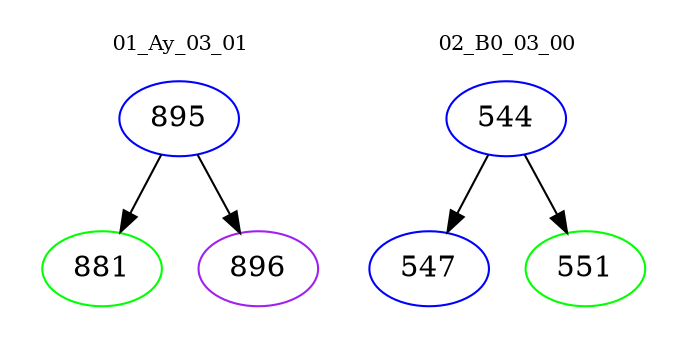 digraph{
subgraph cluster_0 {
color = white
label = "01_Ay_03_01";
fontsize=10;
T0_895 [label="895", color="blue"]
T0_895 -> T0_881 [color="black"]
T0_881 [label="881", color="green"]
T0_895 -> T0_896 [color="black"]
T0_896 [label="896", color="purple"]
}
subgraph cluster_1 {
color = white
label = "02_B0_03_00";
fontsize=10;
T1_544 [label="544", color="blue"]
T1_544 -> T1_547 [color="black"]
T1_547 [label="547", color="blue"]
T1_544 -> T1_551 [color="black"]
T1_551 [label="551", color="green"]
}
}
